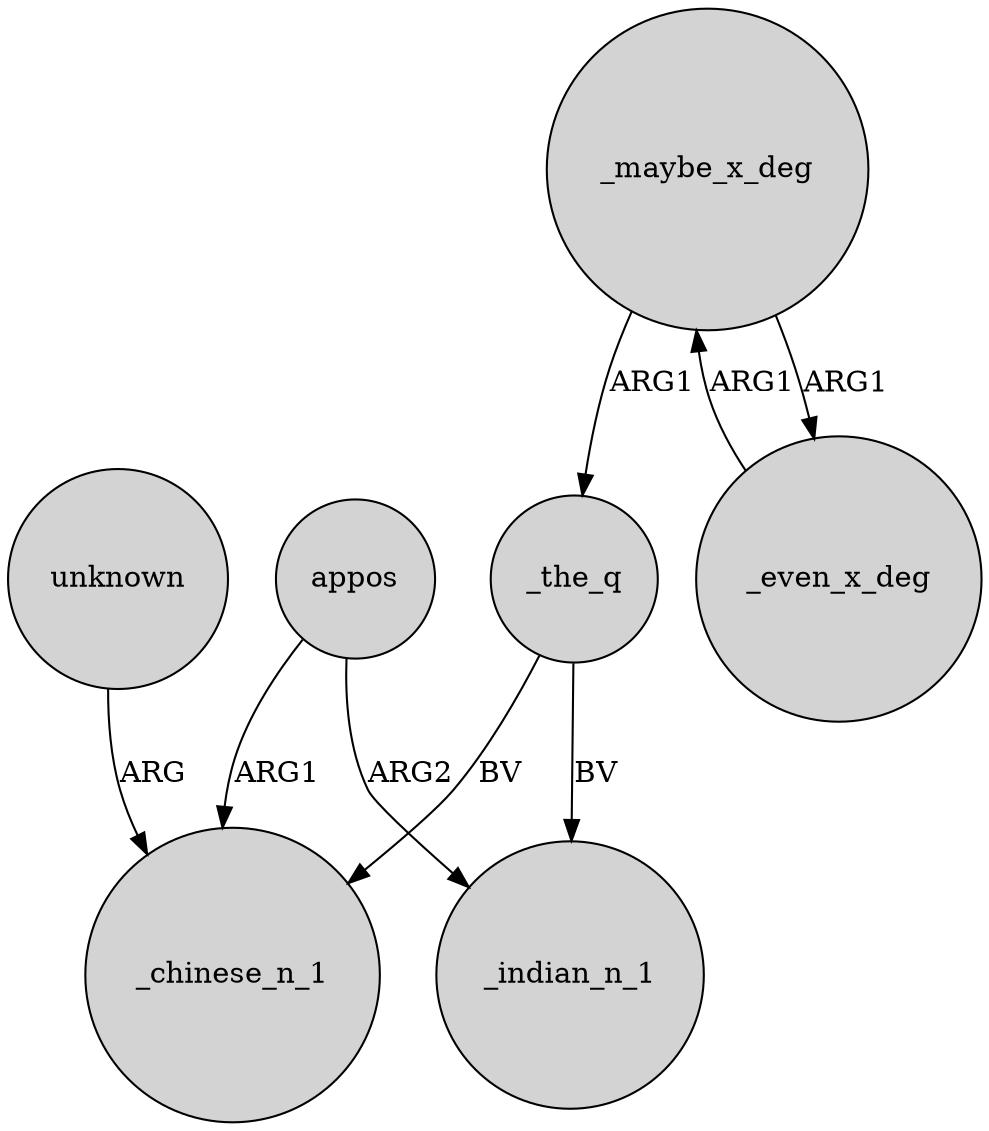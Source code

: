 digraph {
	node [shape=circle style=filled]
	unknown -> _chinese_n_1 [label=ARG]
	_the_q -> _chinese_n_1 [label=BV]
	_even_x_deg -> _maybe_x_deg [label=ARG1]
	_maybe_x_deg -> _even_x_deg [label=ARG1]
	appos -> _chinese_n_1 [label=ARG1]
	_maybe_x_deg -> _the_q [label=ARG1]
	appos -> _indian_n_1 [label=ARG2]
	_the_q -> _indian_n_1 [label=BV]
}
